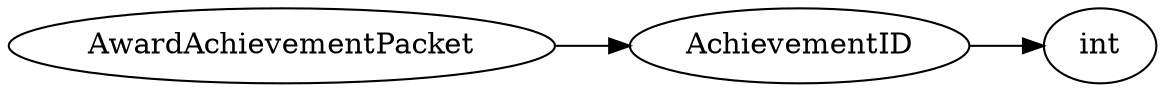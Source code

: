 digraph "AwardAchievementPacket" {
rankdir = LR
0
0 -> 1
1 -> 2

0 [label="AwardAchievementPacket",comment="name: \"AwardAchievementPacket\", typeName: \"\", id: 0, branchId: 309, recurseId: -1, attributes: 0, notes: \"\""];
1 [label="AchievementID",comment="name: \"AchievementID\", typeName: \"\", id: 1, branchId: 0, recurseId: -1, attributes: 0, notes: \"Achievement ID\""];
2 [label="int",comment="name: \"int\", typeName: \"\", id: 2, branchId: 0, recurseId: -1, attributes: 512, notes: \"\""];
{ rank = max;2}

}
